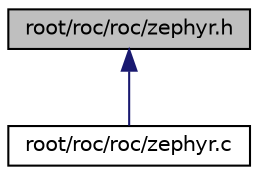 digraph "root/roc/roc/zephyr.h"
{
 // INTERACTIVE_SVG=YES
  edge [fontname="Helvetica",fontsize="10",labelfontname="Helvetica",labelfontsize="10"];
  node [fontname="Helvetica",fontsize="10",shape=record];
  Node1 [label="root/roc/roc/zephyr.h",height=0.2,width=0.4,color="black", fillcolor="grey75", style="filled", fontcolor="black"];
  Node1 -> Node2 [dir="back",color="midnightblue",fontsize="10",style="solid",fontname="Helvetica"];
  Node2 [label="root/roc/roc/zephyr.c",height=0.2,width=0.4,color="black", fillcolor="white", style="filled",URL="$zephyr_8c.html",tooltip="ROC2 Zephyr Interface Module. "];
}
